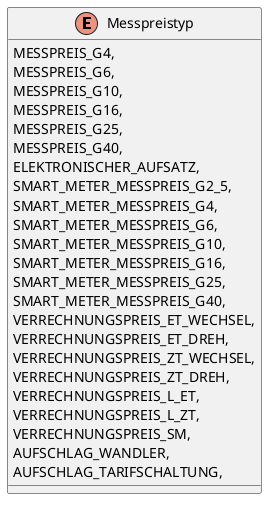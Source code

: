 @startuml
enum Messpreistyp {
    MESSPREIS_G4,
    MESSPREIS_G6,
    MESSPREIS_G10,
    MESSPREIS_G16,
    MESSPREIS_G25,
    MESSPREIS_G40,
    ELEKTRONISCHER_AUFSATZ,
    SMART_METER_MESSPREIS_G2_5,
    SMART_METER_MESSPREIS_G4,
    SMART_METER_MESSPREIS_G6,
    SMART_METER_MESSPREIS_G10,
    SMART_METER_MESSPREIS_G16,
    SMART_METER_MESSPREIS_G25,
    SMART_METER_MESSPREIS_G40,
    VERRECHNUNGSPREIS_ET_WECHSEL,
    VERRECHNUNGSPREIS_ET_DREH,
    VERRECHNUNGSPREIS_ZT_WECHSEL,
    VERRECHNUNGSPREIS_ZT_DREH,
    VERRECHNUNGSPREIS_L_ET,
    VERRECHNUNGSPREIS_L_ZT,
    VERRECHNUNGSPREIS_SM,
    AUFSCHLAG_WANDLER,
    AUFSCHLAG_TARIFSCHALTUNG,
}
@enduml
